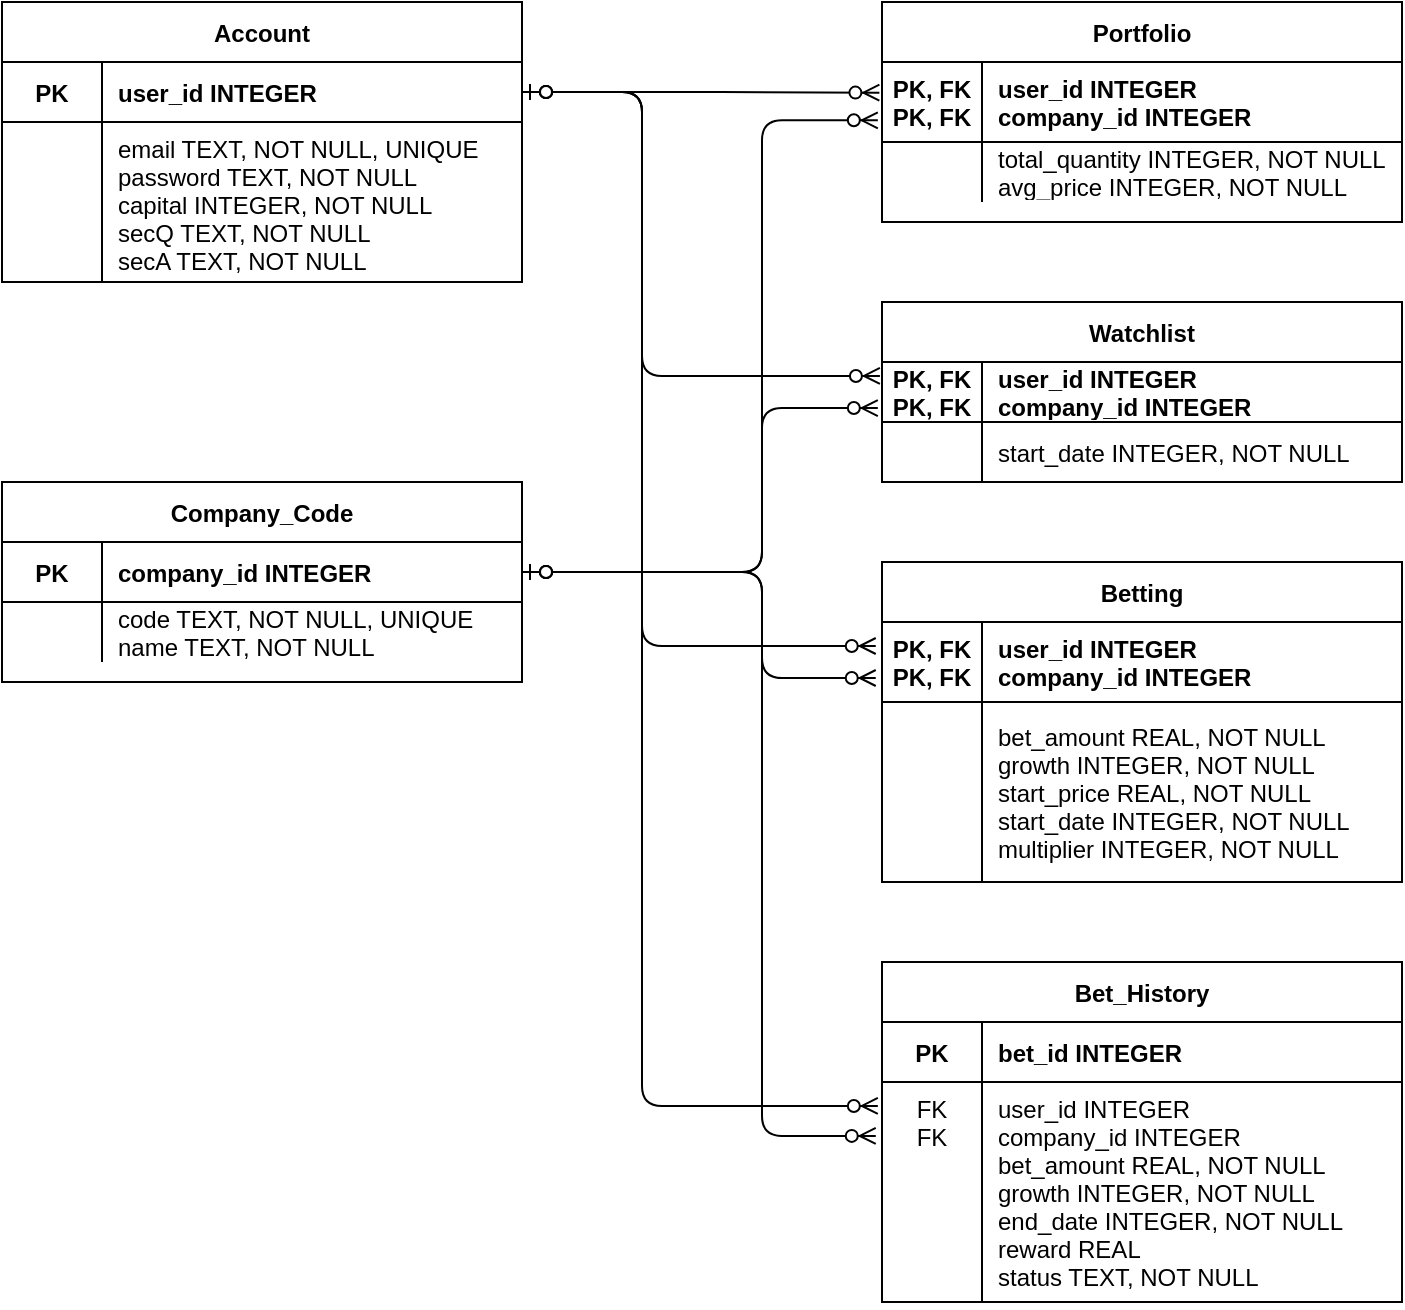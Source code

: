 <mxfile version="13.9.8" type="device"><diagram id="R2lEEEUBdFMjLlhIrx00" name="Page-1"><mxGraphModel dx="1550" dy="835" grid="1" gridSize="10" guides="1" tooltips="1" connect="1" arrows="1" fold="1" page="1" pageScale="1" pageWidth="850" pageHeight="1100" math="0" shadow="0" extFonts="Permanent Marker^https://fonts.googleapis.com/css?family=Permanent+Marker"><root><mxCell id="0"/><mxCell id="1" parent="0"/><mxCell id="wfZi0CvlXKr8NCouAIDd-32" value="Portfolio" style="shape=table;startSize=30;container=1;collapsible=1;childLayout=tableLayout;fixedRows=1;rowLines=0;fontStyle=1;align=center;resizeLast=1;" parent="1" vertex="1"><mxGeometry x="480" y="40" width="260" height="110" as="geometry"/></mxCell><mxCell id="wfZi0CvlXKr8NCouAIDd-33" value="" style="shape=partialRectangle;collapsible=0;dropTarget=0;pointerEvents=0;fillColor=none;points=[[0,0.5],[1,0.5]];portConstraint=eastwest;top=0;left=0;right=0;bottom=1;" parent="wfZi0CvlXKr8NCouAIDd-32" vertex="1"><mxGeometry y="30" width="260" height="40" as="geometry"/></mxCell><mxCell id="wfZi0CvlXKr8NCouAIDd-34" value="PK, FK&#xA;PK, FK" style="shape=partialRectangle;overflow=hidden;connectable=0;fillColor=none;top=0;left=0;bottom=0;right=0;fontStyle=1;" parent="wfZi0CvlXKr8NCouAIDd-33" vertex="1"><mxGeometry width="50" height="40" as="geometry"/></mxCell><mxCell id="wfZi0CvlXKr8NCouAIDd-35" value="user_id INTEGER&#xA;company_id INTEGER" style="shape=partialRectangle;overflow=hidden;connectable=0;fillColor=none;top=0;left=0;bottom=0;right=0;align=left;spacingLeft=6;fontStyle=1;" parent="wfZi0CvlXKr8NCouAIDd-33" vertex="1"><mxGeometry x="50" width="210" height="40" as="geometry"/></mxCell><mxCell id="wfZi0CvlXKr8NCouAIDd-36" value="" style="shape=partialRectangle;collapsible=0;dropTarget=0;pointerEvents=0;fillColor=none;points=[[0,0.5],[1,0.5]];portConstraint=eastwest;top=0;left=0;right=0;bottom=0;" parent="wfZi0CvlXKr8NCouAIDd-32" vertex="1"><mxGeometry y="70" width="260" height="30" as="geometry"/></mxCell><mxCell id="wfZi0CvlXKr8NCouAIDd-37" value="" style="shape=partialRectangle;overflow=hidden;connectable=0;fillColor=none;top=0;left=0;bottom=0;right=0;" parent="wfZi0CvlXKr8NCouAIDd-36" vertex="1"><mxGeometry width="50" height="30" as="geometry"/></mxCell><mxCell id="wfZi0CvlXKr8NCouAIDd-38" value="total_quantity INTEGER, NOT NULL&#xA;avg_price INTEGER, NOT NULL&#xA;" style="shape=partialRectangle;overflow=hidden;connectable=0;fillColor=none;top=0;left=0;bottom=0;right=0;align=left;spacingLeft=6;" parent="wfZi0CvlXKr8NCouAIDd-36" vertex="1"><mxGeometry x="50" width="210" height="30" as="geometry"/></mxCell><mxCell id="wfZi0CvlXKr8NCouAIDd-42" value="" style="fontSize=12;html=1;endArrow=ERzeroToMany;startArrow=ERzeroToOne;edgeStyle=elbowEdgeStyle;exitX=1;exitY=0.5;exitDx=0;exitDy=0;entryX=-0.005;entryY=0.384;entryDx=0;entryDy=0;entryPerimeter=0;" parent="1" source="wfZi0CvlXKr8NCouAIDd-9" target="wfZi0CvlXKr8NCouAIDd-33" edge="1"><mxGeometry width="100" height="100" relative="1" as="geometry"><mxPoint x="749.22" y="105" as="sourcePoint"/><mxPoint x="660" y="199.16" as="targetPoint"/></mxGeometry></mxCell><mxCell id="wfZi0CvlXKr8NCouAIDd-8" value="Account" style="shape=table;startSize=30;container=1;collapsible=1;childLayout=tableLayout;fixedRows=1;rowLines=0;fontStyle=1;align=center;resizeLast=1;" parent="1" vertex="1"><mxGeometry x="40" y="40" width="260" height="140" as="geometry"/></mxCell><mxCell id="wfZi0CvlXKr8NCouAIDd-9" value="" style="shape=partialRectangle;collapsible=0;dropTarget=0;pointerEvents=0;fillColor=none;points=[[0,0.5],[1,0.5]];portConstraint=eastwest;top=0;left=0;right=0;bottom=1;" parent="wfZi0CvlXKr8NCouAIDd-8" vertex="1"><mxGeometry y="30" width="260" height="30" as="geometry"/></mxCell><mxCell id="wfZi0CvlXKr8NCouAIDd-10" value="PK" style="shape=partialRectangle;overflow=hidden;connectable=0;fillColor=none;top=0;left=0;bottom=0;right=0;fontStyle=1;" parent="wfZi0CvlXKr8NCouAIDd-9" vertex="1"><mxGeometry width="50" height="30" as="geometry"/></mxCell><mxCell id="wfZi0CvlXKr8NCouAIDd-11" value="user_id INTEGER" style="shape=partialRectangle;overflow=hidden;connectable=0;fillColor=none;top=0;left=0;bottom=0;right=0;align=left;spacingLeft=6;fontStyle=1;" parent="wfZi0CvlXKr8NCouAIDd-9" vertex="1"><mxGeometry x="50" width="210" height="30" as="geometry"/></mxCell><mxCell id="wfZi0CvlXKr8NCouAIDd-12" value="" style="shape=partialRectangle;collapsible=0;dropTarget=0;pointerEvents=0;fillColor=none;points=[[0,0.5],[1,0.5]];portConstraint=eastwest;top=0;left=0;right=0;bottom=0;" parent="wfZi0CvlXKr8NCouAIDd-8" vertex="1"><mxGeometry y="60" width="260" height="80" as="geometry"/></mxCell><mxCell id="wfZi0CvlXKr8NCouAIDd-13" value="" style="shape=partialRectangle;overflow=hidden;connectable=0;fillColor=none;top=0;left=0;bottom=0;right=0;" parent="wfZi0CvlXKr8NCouAIDd-12" vertex="1"><mxGeometry width="50" height="80" as="geometry"/></mxCell><mxCell id="wfZi0CvlXKr8NCouAIDd-14" value="email TEXT, NOT NULL, UNIQUE&#xA;password TEXT, NOT NULL&#xA;capital INTEGER, NOT NULL&#xA;secQ TEXT, NOT NULL&#xA;secA TEXT, NOT NULL&#xA;" style="shape=partialRectangle;overflow=hidden;connectable=0;fillColor=none;top=0;left=0;bottom=0;right=0;align=left;spacingLeft=6;verticalAlign=top;" parent="wfZi0CvlXKr8NCouAIDd-12" vertex="1"><mxGeometry x="50" width="210" height="80" as="geometry"/></mxCell><mxCell id="C-vyLk0tnHw3VtMMgP7b-23" value="Company_Code" style="shape=table;startSize=30;container=1;collapsible=1;childLayout=tableLayout;fixedRows=1;rowLines=0;fontStyle=1;align=center;resizeLast=1;" parent="1" vertex="1"><mxGeometry x="40" y="280" width="260" height="100" as="geometry"/></mxCell><mxCell id="C-vyLk0tnHw3VtMMgP7b-24" value="" style="shape=partialRectangle;collapsible=0;dropTarget=0;pointerEvents=0;fillColor=none;points=[[0,0.5],[1,0.5]];portConstraint=eastwest;top=0;left=0;right=0;bottom=1;" parent="C-vyLk0tnHw3VtMMgP7b-23" vertex="1"><mxGeometry y="30" width="260" height="30" as="geometry"/></mxCell><mxCell id="C-vyLk0tnHw3VtMMgP7b-25" value="PK" style="shape=partialRectangle;overflow=hidden;connectable=0;fillColor=none;top=0;left=0;bottom=0;right=0;fontStyle=1;" parent="C-vyLk0tnHw3VtMMgP7b-24" vertex="1"><mxGeometry width="50" height="30" as="geometry"/></mxCell><mxCell id="C-vyLk0tnHw3VtMMgP7b-26" value="company_id INTEGER" style="shape=partialRectangle;overflow=hidden;connectable=0;fillColor=none;top=0;left=0;bottom=0;right=0;align=left;spacingLeft=6;fontStyle=1;" parent="C-vyLk0tnHw3VtMMgP7b-24" vertex="1"><mxGeometry x="50" width="210" height="30" as="geometry"/></mxCell><mxCell id="C-vyLk0tnHw3VtMMgP7b-27" value="" style="shape=partialRectangle;collapsible=0;dropTarget=0;pointerEvents=0;fillColor=none;points=[[0,0.5],[1,0.5]];portConstraint=eastwest;top=0;left=0;right=0;bottom=0;" parent="C-vyLk0tnHw3VtMMgP7b-23" vertex="1"><mxGeometry y="60" width="260" height="30" as="geometry"/></mxCell><mxCell id="C-vyLk0tnHw3VtMMgP7b-28" value="" style="shape=partialRectangle;overflow=hidden;connectable=0;fillColor=none;top=0;left=0;bottom=0;right=0;" parent="C-vyLk0tnHw3VtMMgP7b-27" vertex="1"><mxGeometry width="50" height="30" as="geometry"/></mxCell><mxCell id="C-vyLk0tnHw3VtMMgP7b-29" value="code TEXT, NOT NULL, UNIQUE&#xA;name TEXT, NOT NULL&#xA;" style="shape=partialRectangle;overflow=hidden;connectable=0;fillColor=none;top=0;left=0;bottom=0;right=0;align=left;spacingLeft=6;" parent="C-vyLk0tnHw3VtMMgP7b-27" vertex="1"><mxGeometry x="50" width="210" height="30" as="geometry"/></mxCell><mxCell id="P9xH6dpfKIcasI_FtXvi-2" value="Watchlist" style="shape=table;startSize=30;container=1;collapsible=1;childLayout=tableLayout;fixedRows=1;rowLines=0;fontStyle=1;align=center;resizeLast=1;" parent="1" vertex="1"><mxGeometry x="480" y="190" width="260" height="90" as="geometry"/></mxCell><mxCell id="P9xH6dpfKIcasI_FtXvi-3" value="" style="shape=partialRectangle;collapsible=0;dropTarget=0;pointerEvents=0;fillColor=none;points=[[0,0.5],[1,0.5]];portConstraint=eastwest;top=0;left=0;right=0;bottom=1;" parent="P9xH6dpfKIcasI_FtXvi-2" vertex="1"><mxGeometry y="30" width="260" height="30" as="geometry"/></mxCell><mxCell id="P9xH6dpfKIcasI_FtXvi-4" value="PK, FK&#xA;PK, FK" style="shape=partialRectangle;overflow=hidden;connectable=0;fillColor=none;top=0;left=0;bottom=0;right=0;fontStyle=1;" parent="P9xH6dpfKIcasI_FtXvi-3" vertex="1"><mxGeometry width="50" height="30" as="geometry"/></mxCell><mxCell id="P9xH6dpfKIcasI_FtXvi-5" value="user_id INTEGER&#xA;company_id INTEGER" style="shape=partialRectangle;overflow=hidden;connectable=0;fillColor=none;top=0;left=0;bottom=0;right=0;align=left;spacingLeft=6;fontStyle=1;" parent="P9xH6dpfKIcasI_FtXvi-3" vertex="1"><mxGeometry x="50" width="210" height="30" as="geometry"/></mxCell><mxCell id="P9xH6dpfKIcasI_FtXvi-6" value="" style="shape=partialRectangle;collapsible=0;dropTarget=0;pointerEvents=0;fillColor=none;points=[[0,0.5],[1,0.5]];portConstraint=eastwest;top=0;left=0;right=0;bottom=0;" parent="P9xH6dpfKIcasI_FtXvi-2" vertex="1"><mxGeometry y="60" width="260" height="30" as="geometry"/></mxCell><mxCell id="P9xH6dpfKIcasI_FtXvi-7" value="" style="shape=partialRectangle;overflow=hidden;connectable=0;fillColor=none;top=0;left=0;bottom=0;right=0;" parent="P9xH6dpfKIcasI_FtXvi-6" vertex="1"><mxGeometry width="50" height="30" as="geometry"/></mxCell><mxCell id="P9xH6dpfKIcasI_FtXvi-8" value="start_date INTEGER, NOT NULL" style="shape=partialRectangle;overflow=hidden;connectable=0;fillColor=none;top=0;left=0;bottom=0;right=0;align=left;spacingLeft=6;" parent="P9xH6dpfKIcasI_FtXvi-6" vertex="1"><mxGeometry x="50" width="210" height="30" as="geometry"/></mxCell><mxCell id="P9xH6dpfKIcasI_FtXvi-31" value="" style="fontSize=12;html=1;endArrow=ERzeroToMany;startArrow=ERzeroToOne;edgeStyle=elbowEdgeStyle;exitX=1;exitY=0.5;exitDx=0;exitDy=0;entryX=-0.004;entryY=0.233;entryDx=0;entryDy=0;entryPerimeter=0;" parent="1" source="wfZi0CvlXKr8NCouAIDd-9" target="P9xH6dpfKIcasI_FtXvi-3" edge="1"><mxGeometry width="100" height="100" relative="1" as="geometry"><mxPoint x="301.3" y="237" as="sourcePoint"/><mxPoint x="480.0" y="237.36" as="targetPoint"/><Array as="points"><mxPoint x="360" y="170"/></Array></mxGeometry></mxCell><mxCell id="P9xH6dpfKIcasI_FtXvi-32" value="" style="fontSize=12;html=1;endArrow=ERzeroToMany;startArrow=ERzeroToOne;edgeStyle=elbowEdgeStyle;exitX=1;exitY=0.5;exitDx=0;exitDy=0;entryX=-0.012;entryY=0.3;entryDx=0;entryDy=0;entryPerimeter=0;" parent="1" source="wfZi0CvlXKr8NCouAIDd-9" target="ZR_DyrpFGO7GbMZ02B5G-9" edge="1"><mxGeometry width="100" height="100" relative="1" as="geometry"><mxPoint x="290" y="198" as="sourcePoint"/><mxPoint x="479" y="423" as="targetPoint"/><Array as="points"><mxPoint x="360" y="250"/></Array></mxGeometry></mxCell><mxCell id="P9xH6dpfKIcasI_FtXvi-33" value="" style="fontSize=12;html=1;endArrow=ERzeroToMany;startArrow=ERzeroToOne;edgeStyle=elbowEdgeStyle;exitX=1;exitY=0.5;exitDx=0;exitDy=0;entryX=-0.008;entryY=0.729;entryDx=0;entryDy=0;entryPerimeter=0;" parent="1" source="C-vyLk0tnHw3VtMMgP7b-24" target="wfZi0CvlXKr8NCouAIDd-33" edge="1"><mxGeometry width="100" height="100" relative="1" as="geometry"><mxPoint x="300" y="85" as="sourcePoint"/><mxPoint x="479" y="423" as="targetPoint"/><Array as="points"><mxPoint x="420" y="210"/></Array></mxGeometry></mxCell><mxCell id="P9xH6dpfKIcasI_FtXvi-34" value="" style="fontSize=12;html=1;endArrow=ERzeroToMany;startArrow=ERzeroToOne;edgeStyle=elbowEdgeStyle;exitX=1;exitY=0.5;exitDx=0;exitDy=0;entryX=-0.008;entryY=0.767;entryDx=0;entryDy=0;entryPerimeter=0;" parent="1" target="P9xH6dpfKIcasI_FtXvi-3" edge="1"><mxGeometry width="100" height="100" relative="1" as="geometry"><mxPoint x="300" y="325.0" as="sourcePoint"/><mxPoint x="477.92" y="99.16" as="targetPoint"/><Array as="points"><mxPoint x="420" y="210"/></Array></mxGeometry></mxCell><mxCell id="P9xH6dpfKIcasI_FtXvi-35" value="" style="fontSize=12;html=1;endArrow=ERzeroToMany;startArrow=ERzeroToOne;edgeStyle=elbowEdgeStyle;entryX=-0.012;entryY=0.7;entryDx=0;entryDy=0;entryPerimeter=0;" parent="1" source="C-vyLk0tnHw3VtMMgP7b-24" target="ZR_DyrpFGO7GbMZ02B5G-9" edge="1"><mxGeometry width="100" height="100" relative="1" as="geometry"><mxPoint x="300" y="362.0" as="sourcePoint"/><mxPoint x="479" y="437" as="targetPoint"/><Array as="points"><mxPoint x="420" y="380"/></Array></mxGeometry></mxCell><mxCell id="ZR_DyrpFGO7GbMZ02B5G-1" value="Bet_History" style="shape=table;startSize=30;container=1;collapsible=1;childLayout=tableLayout;fixedRows=1;rowLines=0;fontStyle=1;align=center;resizeLast=1;" parent="1" vertex="1"><mxGeometry x="480" y="520" width="260" height="170" as="geometry"/></mxCell><mxCell id="ZR_DyrpFGO7GbMZ02B5G-2" value="" style="shape=partialRectangle;collapsible=0;dropTarget=0;pointerEvents=0;fillColor=none;points=[[0,0.5],[1,0.5]];portConstraint=eastwest;top=0;left=0;right=0;bottom=1;" parent="ZR_DyrpFGO7GbMZ02B5G-1" vertex="1"><mxGeometry y="30" width="260" height="30" as="geometry"/></mxCell><mxCell id="ZR_DyrpFGO7GbMZ02B5G-3" value="PK" style="shape=partialRectangle;overflow=hidden;connectable=0;fillColor=none;top=0;left=0;bottom=0;right=0;fontStyle=1;" parent="ZR_DyrpFGO7GbMZ02B5G-2" vertex="1"><mxGeometry width="50" height="30" as="geometry"/></mxCell><mxCell id="ZR_DyrpFGO7GbMZ02B5G-4" value="bet_id INTEGER" style="shape=partialRectangle;overflow=hidden;connectable=0;fillColor=none;top=0;left=0;bottom=0;right=0;align=left;spacingLeft=6;fontStyle=1;" parent="ZR_DyrpFGO7GbMZ02B5G-2" vertex="1"><mxGeometry x="50" width="210" height="30" as="geometry"/></mxCell><mxCell id="ZR_DyrpFGO7GbMZ02B5G-5" value="" style="shape=partialRectangle;collapsible=0;dropTarget=0;pointerEvents=0;fillColor=none;points=[[0,0.5],[1,0.5]];portConstraint=eastwest;top=0;left=0;right=0;bottom=0;" parent="ZR_DyrpFGO7GbMZ02B5G-1" vertex="1"><mxGeometry y="60" width="260" height="110" as="geometry"/></mxCell><mxCell id="ZR_DyrpFGO7GbMZ02B5G-6" value="FK&#xA;FK" style="shape=partialRectangle;overflow=hidden;connectable=0;fillColor=none;top=0;left=0;bottom=0;right=0;align=center;verticalAlign=top;" parent="ZR_DyrpFGO7GbMZ02B5G-5" vertex="1"><mxGeometry width="50" height="110" as="geometry"/></mxCell><mxCell id="ZR_DyrpFGO7GbMZ02B5G-7" value="user_id INTEGER&#xA;company_id INTEGER&#xA;bet_amount REAL, NOT NULL&#xA;growth INTEGER, NOT NULL&#xA;end_date INTEGER, NOT NULL&#xA;reward REAL&#xA;status TEXT, NOT NULL" style="shape=partialRectangle;overflow=hidden;connectable=0;fillColor=none;top=0;left=0;bottom=0;right=0;align=left;spacingLeft=6;verticalAlign=top;" parent="ZR_DyrpFGO7GbMZ02B5G-5" vertex="1"><mxGeometry x="50" width="210" height="110" as="geometry"/></mxCell><mxCell id="ZR_DyrpFGO7GbMZ02B5G-8" value="Betting" style="shape=table;startSize=30;container=1;collapsible=1;childLayout=tableLayout;fixedRows=1;rowLines=0;fontStyle=1;align=center;resizeLast=1;" parent="1" vertex="1"><mxGeometry x="480" y="320" width="260" height="160" as="geometry"/></mxCell><mxCell id="ZR_DyrpFGO7GbMZ02B5G-9" value="" style="shape=partialRectangle;collapsible=0;dropTarget=0;pointerEvents=0;fillColor=none;points=[[0,0.5],[1,0.5]];portConstraint=eastwest;top=0;left=0;right=0;bottom=1;" parent="ZR_DyrpFGO7GbMZ02B5G-8" vertex="1"><mxGeometry y="30" width="260" height="40" as="geometry"/></mxCell><mxCell id="ZR_DyrpFGO7GbMZ02B5G-10" value="PK, FK&#xA;PK, FK" style="shape=partialRectangle;overflow=hidden;connectable=0;fillColor=none;top=0;left=0;bottom=0;right=0;fontStyle=1;" parent="ZR_DyrpFGO7GbMZ02B5G-9" vertex="1"><mxGeometry width="50" height="40" as="geometry"/></mxCell><mxCell id="ZR_DyrpFGO7GbMZ02B5G-11" value="user_id INTEGER&#xA;company_id INTEGER" style="shape=partialRectangle;overflow=hidden;connectable=0;fillColor=none;top=0;left=0;bottom=0;right=0;align=left;spacingLeft=6;fontStyle=1;" parent="ZR_DyrpFGO7GbMZ02B5G-9" vertex="1"><mxGeometry x="50" width="210" height="40" as="geometry"/></mxCell><mxCell id="ZR_DyrpFGO7GbMZ02B5G-12" value="" style="shape=partialRectangle;collapsible=0;dropTarget=0;pointerEvents=0;fillColor=none;points=[[0,0.5],[1,0.5]];portConstraint=eastwest;top=0;left=0;right=0;bottom=0;" parent="ZR_DyrpFGO7GbMZ02B5G-8" vertex="1"><mxGeometry y="70" width="260" height="90" as="geometry"/></mxCell><mxCell id="ZR_DyrpFGO7GbMZ02B5G-13" value="" style="shape=partialRectangle;overflow=hidden;connectable=0;fillColor=none;top=0;left=0;bottom=0;right=0;" parent="ZR_DyrpFGO7GbMZ02B5G-12" vertex="1"><mxGeometry width="50" height="90" as="geometry"/></mxCell><mxCell id="ZR_DyrpFGO7GbMZ02B5G-14" value="bet_amount REAL, NOT NULL&#xA;growth INTEGER, NOT NULL&#xA;start_price REAL, NOT NULL&#xA;start_date INTEGER, NOT NULL&#xA;multiplier INTEGER, NOT NULL" style="shape=partialRectangle;overflow=hidden;connectable=0;fillColor=none;top=0;left=0;bottom=0;right=0;align=left;spacingLeft=6;" parent="ZR_DyrpFGO7GbMZ02B5G-12" vertex="1"><mxGeometry x="50" width="210" height="90" as="geometry"/></mxCell><mxCell id="ZR_DyrpFGO7GbMZ02B5G-15" value="" style="fontSize=12;html=1;endArrow=ERzeroToMany;startArrow=ERzeroToOne;edgeStyle=elbowEdgeStyle;exitX=1;exitY=0.5;exitDx=0;exitDy=0;entryX=-0.008;entryY=0.109;entryDx=0;entryDy=0;entryPerimeter=0;" parent="1" target="ZR_DyrpFGO7GbMZ02B5G-5" edge="1"><mxGeometry width="100" height="100" relative="1" as="geometry"><mxPoint x="300" y="85" as="sourcePoint"/><mxPoint x="476.88" y="392" as="targetPoint"/><Array as="points"><mxPoint x="360" y="250"/></Array></mxGeometry></mxCell><mxCell id="ZR_DyrpFGO7GbMZ02B5G-16" value="" style="fontSize=12;html=1;endArrow=ERzeroToMany;startArrow=ERzeroToOne;edgeStyle=elbowEdgeStyle;entryX=-0.012;entryY=0.245;entryDx=0;entryDy=0;entryPerimeter=0;" parent="1" target="ZR_DyrpFGO7GbMZ02B5G-5" edge="1"><mxGeometry width="100" height="100" relative="1" as="geometry"><mxPoint x="300" y="325" as="sourcePoint"/><mxPoint x="477" y="639" as="targetPoint"/><Array as="points"><mxPoint x="420" y="380"/></Array></mxGeometry></mxCell></root></mxGraphModel></diagram></mxfile>